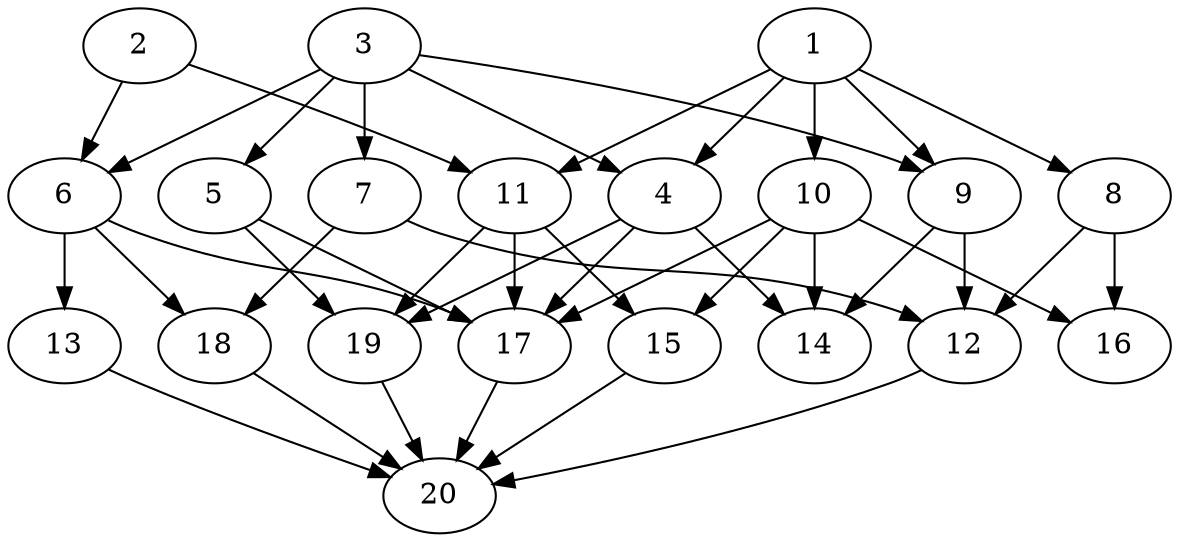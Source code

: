 // DAG automatically generated by daggen at Tue Jul 23 14:28:59 2019
// ./daggen --dot -n 20 --ccr 0.3 --fat 0.6 --regular 0.5 --density 0.7 --mindata 5242880 --maxdata 52428800 
digraph G {
  1 [size="64972800", alpha="0.10", expect_size="19491840"] 
  1 -> 4 [size ="19491840"]
  1 -> 8 [size ="19491840"]
  1 -> 9 [size ="19491840"]
  1 -> 10 [size ="19491840"]
  1 -> 11 [size ="19491840"]
  2 [size="138407253", alpha="0.14", expect_size="41522176"] 
  2 -> 6 [size ="41522176"]
  2 -> 11 [size ="41522176"]
  3 [size="21186560", alpha="0.12", expect_size="6355968"] 
  3 -> 4 [size ="6355968"]
  3 -> 5 [size ="6355968"]
  3 -> 6 [size ="6355968"]
  3 -> 7 [size ="6355968"]
  3 -> 9 [size ="6355968"]
  4 [size="39106560", alpha="0.08", expect_size="11731968"] 
  4 -> 14 [size ="11731968"]
  4 -> 17 [size ="11731968"]
  4 -> 19 [size ="11731968"]
  5 [size="61620907", alpha="0.19", expect_size="18486272"] 
  5 -> 17 [size ="18486272"]
  5 -> 19 [size ="18486272"]
  6 [size="62457173", alpha="0.02", expect_size="18737152"] 
  6 -> 13 [size ="18737152"]
  6 -> 17 [size ="18737152"]
  6 -> 18 [size ="18737152"]
  7 [size="95358293", alpha="0.02", expect_size="28607488"] 
  7 -> 12 [size ="28607488"]
  7 -> 18 [size ="28607488"]
  8 [size="68372480", alpha="0.02", expect_size="20511744"] 
  8 -> 12 [size ="20511744"]
  8 -> 16 [size ="20511744"]
  9 [size="165867520", alpha="0.19", expect_size="49760256"] 
  9 -> 12 [size ="49760256"]
  9 -> 14 [size ="49760256"]
  10 [size="19496960", alpha="0.19", expect_size="5849088"] 
  10 -> 14 [size ="5849088"]
  10 -> 15 [size ="5849088"]
  10 -> 16 [size ="5849088"]
  10 -> 17 [size ="5849088"]
  11 [size="19568640", alpha="0.09", expect_size="5870592"] 
  11 -> 15 [size ="5870592"]
  11 -> 17 [size ="5870592"]
  11 -> 19 [size ="5870592"]
  12 [size="96911360", alpha="0.10", expect_size="29073408"] 
  12 -> 20 [size ="29073408"]
  13 [size="50452480", alpha="0.08", expect_size="15135744"] 
  13 -> 20 [size ="15135744"]
  14 [size="144916480", alpha="0.10", expect_size="43474944"] 
  15 [size="46708053", alpha="0.09", expect_size="14012416"] 
  15 -> 20 [size ="14012416"]
  16 [size="36205227", alpha="0.07", expect_size="10861568"] 
  17 [size="54698667", alpha="0.07", expect_size="16409600"] 
  17 -> 20 [size ="16409600"]
  18 [size="72516267", alpha="0.16", expect_size="21754880"] 
  18 -> 20 [size ="21754880"]
  19 [size="91634347", alpha="0.01", expect_size="27490304"] 
  19 -> 20 [size ="27490304"]
  20 [size="86910293", alpha="0.04", expect_size="26073088"] 
}
